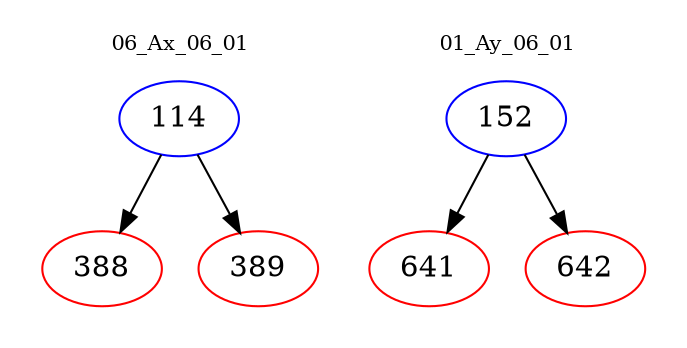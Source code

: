 digraph{
subgraph cluster_0 {
color = white
label = "06_Ax_06_01";
fontsize=10;
T0_114 [label="114", color="blue"]
T0_114 -> T0_388 [color="black"]
T0_388 [label="388", color="red"]
T0_114 -> T0_389 [color="black"]
T0_389 [label="389", color="red"]
}
subgraph cluster_1 {
color = white
label = "01_Ay_06_01";
fontsize=10;
T1_152 [label="152", color="blue"]
T1_152 -> T1_641 [color="black"]
T1_641 [label="641", color="red"]
T1_152 -> T1_642 [color="black"]
T1_642 [label="642", color="red"]
}
}
